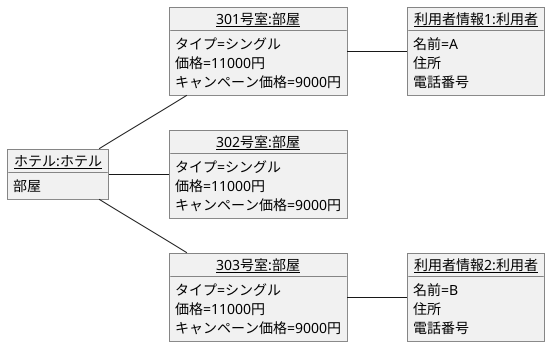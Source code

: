 @startuml 演習3-5
left to right direction
object "<u>利用者情報1:利用者</u>" as case1_1{
    名前=A
    住所
    電話番号
}


object "<u>301号室:部屋</u>" as case1_2 {
    タイプ=シングル
    価格=11000円
    キャンペーン価格=9000円
}

object "<u>302号室:部屋</u>" as case{
    タイプ=シングル
    価格=11000円
    キャンペーン価格=9000円
}

object "<u>利用者情報2:利用者</u>" as case2_1{
    名前=B
    住所
    電話番号
}


object "<u>303号室:部屋</u>" as case2_2 {
    タイプ=シングル
    価格=11000円
    キャンペーン価格=9000円
}



object "<u>ホテル:ホテル</u>" as case3 {
    部屋
}

case3 -- case1_2
case3 -- case2_2

case3 -- case

case1_2 -- case1_1
case2_2 -- case2_1


@enduml